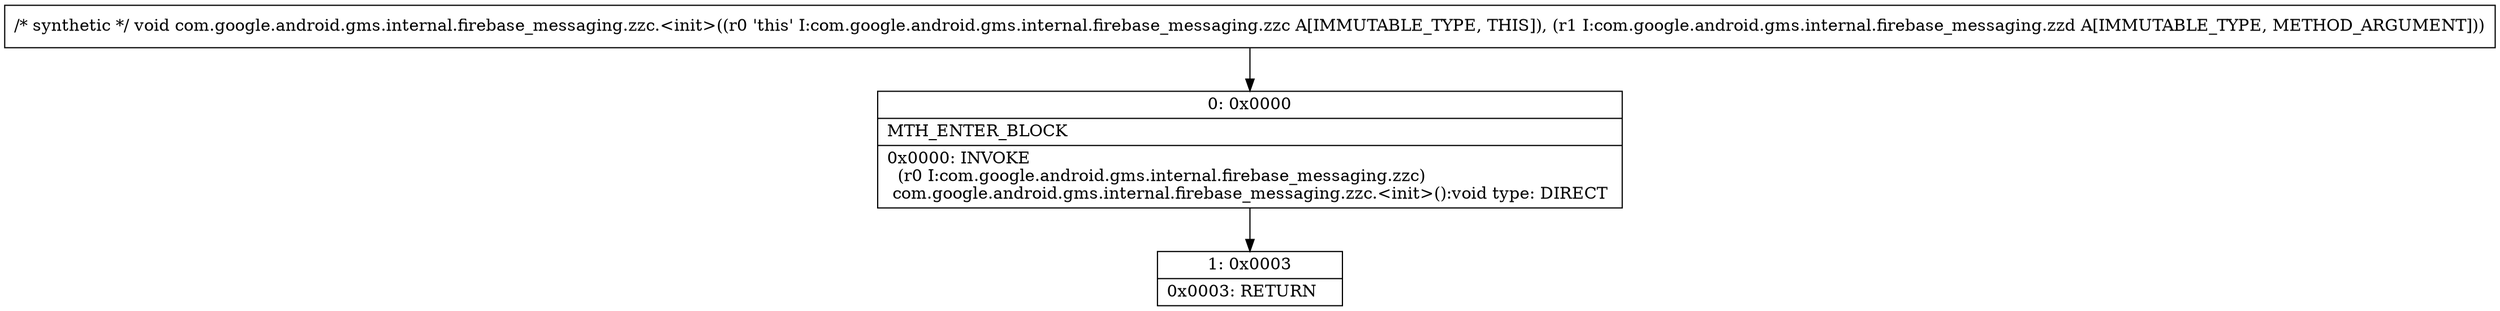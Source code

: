 digraph "CFG forcom.google.android.gms.internal.firebase_messaging.zzc.\<init\>(Lcom\/google\/android\/gms\/internal\/firebase_messaging\/zzd;)V" {
Node_0 [shape=record,label="{0\:\ 0x0000|MTH_ENTER_BLOCK\l|0x0000: INVOKE  \l  (r0 I:com.google.android.gms.internal.firebase_messaging.zzc)\l com.google.android.gms.internal.firebase_messaging.zzc.\<init\>():void type: DIRECT \l}"];
Node_1 [shape=record,label="{1\:\ 0x0003|0x0003: RETURN   \l}"];
MethodNode[shape=record,label="{\/* synthetic *\/ void com.google.android.gms.internal.firebase_messaging.zzc.\<init\>((r0 'this' I:com.google.android.gms.internal.firebase_messaging.zzc A[IMMUTABLE_TYPE, THIS]), (r1 I:com.google.android.gms.internal.firebase_messaging.zzd A[IMMUTABLE_TYPE, METHOD_ARGUMENT])) }"];
MethodNode -> Node_0;
Node_0 -> Node_1;
}

